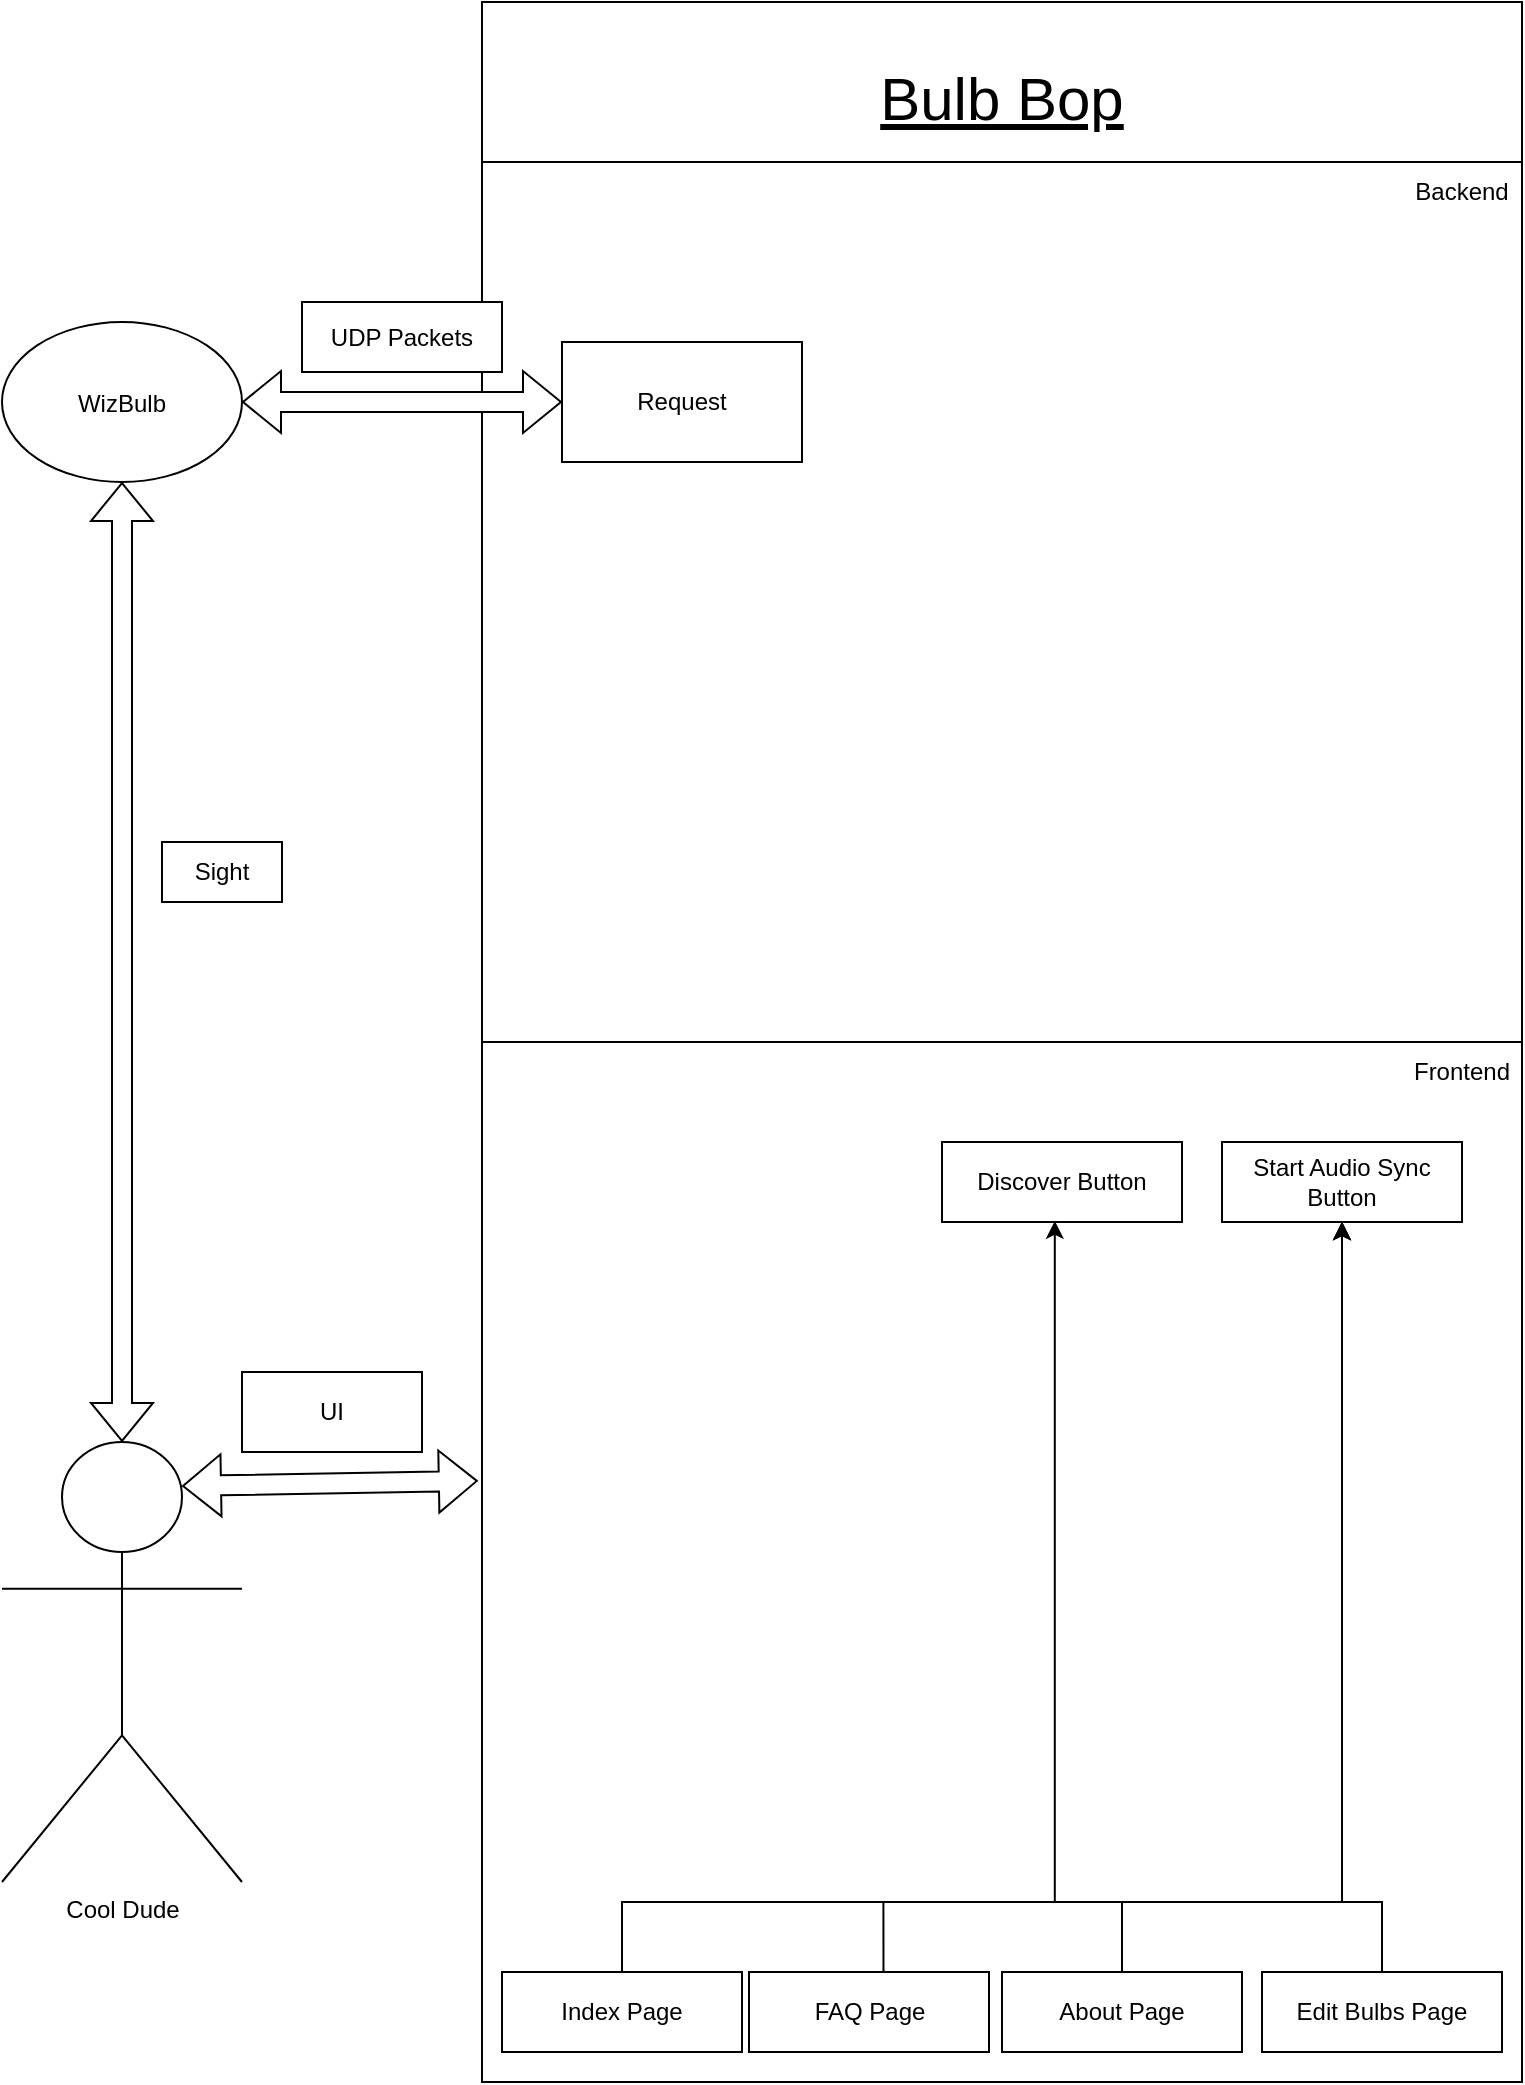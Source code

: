 <mxfile version="26.2.9">
  <diagram name="Page-1" id="_lMVKRdNleyuSEj8tpFd">
    <mxGraphModel dx="985" dy="552" grid="1" gridSize="10" guides="1" tooltips="1" connect="1" arrows="1" fold="1" page="1" pageScale="1" pageWidth="827" pageHeight="1169" background="#ffffff" math="0" shadow="0">
      <root>
        <mxCell id="0" />
        <mxCell id="1" parent="0" />
        <mxCell id="QggOMXuUhDjHbgbRRyJi-5" value="" style="ellipse;whiteSpace=wrap;html=1;" vertex="1" parent="1">
          <mxGeometry x="40" y="200" width="120" height="80" as="geometry" />
        </mxCell>
        <mxCell id="QggOMXuUhDjHbgbRRyJi-6" value="WizBulb" style="text;html=1;align=center;verticalAlign=middle;whiteSpace=wrap;rounded=0;" vertex="1" parent="1">
          <mxGeometry x="70" y="226" width="60" height="30" as="geometry" />
        </mxCell>
        <mxCell id="QggOMXuUhDjHbgbRRyJi-7" value="" style="rounded=0;whiteSpace=wrap;html=1;" vertex="1" parent="1">
          <mxGeometry x="280" y="40" width="520" height="1040" as="geometry" />
        </mxCell>
        <mxCell id="QggOMXuUhDjHbgbRRyJi-8" value="Cool Dude" style="shape=umlActor;verticalLabelPosition=bottom;verticalAlign=top;html=1;outlineConnect=0;" vertex="1" parent="1">
          <mxGeometry x="40" y="760" width="120" height="220" as="geometry" />
        </mxCell>
        <mxCell id="QggOMXuUhDjHbgbRRyJi-9" value="Bulb Bop" style="text;html=1;align=center;verticalAlign=middle;whiteSpace=wrap;rounded=0;fontSize=30;fontStyle=4" vertex="1" parent="1">
          <mxGeometry x="440" y="65" width="200" height="45" as="geometry" />
        </mxCell>
        <mxCell id="QggOMXuUhDjHbgbRRyJi-10" value="" style="rounded=0;whiteSpace=wrap;html=1;" vertex="1" parent="1">
          <mxGeometry x="280" y="120" width="520" height="440" as="geometry" />
        </mxCell>
        <mxCell id="QggOMXuUhDjHbgbRRyJi-11" value="Backend" style="text;html=1;align=center;verticalAlign=middle;whiteSpace=wrap;rounded=0;" vertex="1" parent="1">
          <mxGeometry x="740" y="120" width="60" height="30" as="geometry" />
        </mxCell>
        <mxCell id="QggOMXuUhDjHbgbRRyJi-12" value="Frontend" style="text;html=1;align=center;verticalAlign=middle;whiteSpace=wrap;rounded=0;" vertex="1" parent="1">
          <mxGeometry x="740" y="560" width="60" height="30" as="geometry" />
        </mxCell>
        <mxCell id="QggOMXuUhDjHbgbRRyJi-13" value="" style="shape=flexArrow;endArrow=classic;startArrow=classic;html=1;rounded=0;exitX=0.5;exitY=0;exitDx=0;exitDy=0;exitPerimeter=0;fillColor=default;" edge="1" parent="1" source="QggOMXuUhDjHbgbRRyJi-8">
          <mxGeometry width="100" height="100" relative="1" as="geometry">
            <mxPoint x="50" y="600" as="sourcePoint" />
            <mxPoint x="100" y="280" as="targetPoint" />
          </mxGeometry>
        </mxCell>
        <mxCell id="QggOMXuUhDjHbgbRRyJi-14" value="" style="rounded=0;whiteSpace=wrap;html=1;" vertex="1" parent="1">
          <mxGeometry x="120" y="460" width="60" height="30" as="geometry" />
        </mxCell>
        <mxCell id="QggOMXuUhDjHbgbRRyJi-15" value="Sight" style="text;html=1;align=center;verticalAlign=middle;whiteSpace=wrap;rounded=0;" vertex="1" parent="1">
          <mxGeometry x="130" y="460" width="40" height="30" as="geometry" />
        </mxCell>
        <mxCell id="QggOMXuUhDjHbgbRRyJi-16" value="" style="shape=flexArrow;endArrow=classic;startArrow=classic;html=1;rounded=0;entryX=-0.004;entryY=0.711;entryDx=0;entryDy=0;entryPerimeter=0;exitX=0.75;exitY=0.1;exitDx=0;exitDy=0;exitPerimeter=0;" edge="1" parent="1" source="QggOMXuUhDjHbgbRRyJi-8" target="QggOMXuUhDjHbgbRRyJi-7">
          <mxGeometry width="100" height="100" relative="1" as="geometry">
            <mxPoint x="160" y="810" as="sourcePoint" />
            <mxPoint x="260" y="710" as="targetPoint" />
          </mxGeometry>
        </mxCell>
        <mxCell id="QggOMXuUhDjHbgbRRyJi-17" value="" style="rounded=0;whiteSpace=wrap;html=1;" vertex="1" parent="1">
          <mxGeometry x="160" y="725" width="90" height="40" as="geometry" />
        </mxCell>
        <mxCell id="QggOMXuUhDjHbgbRRyJi-19" value="UI" style="text;html=1;align=center;verticalAlign=middle;whiteSpace=wrap;rounded=0;" vertex="1" parent="1">
          <mxGeometry x="175" y="730" width="60" height="30" as="geometry" />
        </mxCell>
        <mxCell id="QggOMXuUhDjHbgbRRyJi-20" value="" style="rounded=0;whiteSpace=wrap;html=1;" vertex="1" parent="1">
          <mxGeometry x="320" y="210" width="120" height="60" as="geometry" />
        </mxCell>
        <mxCell id="QggOMXuUhDjHbgbRRyJi-21" value="Request" style="text;html=1;align=center;verticalAlign=middle;whiteSpace=wrap;rounded=0;" vertex="1" parent="1">
          <mxGeometry x="350" y="225" width="60" height="30" as="geometry" />
        </mxCell>
        <mxCell id="QggOMXuUhDjHbgbRRyJi-22" value="" style="shape=flexArrow;endArrow=classic;startArrow=classic;html=1;rounded=0;entryX=0;entryY=0.5;entryDx=0;entryDy=0;exitX=1;exitY=0.5;exitDx=0;exitDy=0;fillColor=default;" edge="1" parent="1" source="QggOMXuUhDjHbgbRRyJi-5" target="QggOMXuUhDjHbgbRRyJi-20">
          <mxGeometry width="100" height="100" relative="1" as="geometry">
            <mxPoint x="190" y="320" as="sourcePoint" />
            <mxPoint x="290" y="220" as="targetPoint" />
          </mxGeometry>
        </mxCell>
        <mxCell id="QggOMXuUhDjHbgbRRyJi-23" value="" style="rounded=0;whiteSpace=wrap;html=1;" vertex="1" parent="1">
          <mxGeometry x="190" y="190" width="100" height="35" as="geometry" />
        </mxCell>
        <mxCell id="QggOMXuUhDjHbgbRRyJi-24" value="UDP Packets" style="text;html=1;align=center;verticalAlign=middle;whiteSpace=wrap;rounded=0;" vertex="1" parent="1">
          <mxGeometry x="190" y="192.5" width="100" height="30" as="geometry" />
        </mxCell>
        <mxCell id="QggOMXuUhDjHbgbRRyJi-55" style="edgeStyle=orthogonalEdgeStyle;rounded=0;orthogonalLoop=1;jettySize=auto;html=1;" edge="1" parent="1" source="QggOMXuUhDjHbgbRRyJi-26">
          <mxGeometry relative="1" as="geometry">
            <mxPoint x="710" y="650" as="targetPoint" />
            <Array as="points">
              <mxPoint x="350" y="990" />
              <mxPoint x="710" y="990" />
            </Array>
          </mxGeometry>
        </mxCell>
        <mxCell id="QggOMXuUhDjHbgbRRyJi-26" value="Index Page" style="rounded=0;whiteSpace=wrap;html=1;" vertex="1" parent="1">
          <mxGeometry x="290" y="1025" width="120" height="40" as="geometry" />
        </mxCell>
        <mxCell id="QggOMXuUhDjHbgbRRyJi-53" style="edgeStyle=orthogonalEdgeStyle;rounded=0;orthogonalLoop=1;jettySize=auto;html=1;entryX=0.5;entryY=1;entryDx=0;entryDy=0;" edge="1" parent="1" source="QggOMXuUhDjHbgbRRyJi-28" target="QggOMXuUhDjHbgbRRyJi-46">
          <mxGeometry relative="1" as="geometry">
            <mxPoint x="710" y="650" as="targetPoint" />
            <Array as="points">
              <mxPoint x="600" y="990" />
              <mxPoint x="710" y="990" />
            </Array>
          </mxGeometry>
        </mxCell>
        <mxCell id="QggOMXuUhDjHbgbRRyJi-28" value="About Page" style="rounded=0;whiteSpace=wrap;html=1;" vertex="1" parent="1">
          <mxGeometry x="540" y="1025" width="120" height="40" as="geometry" />
        </mxCell>
        <mxCell id="QggOMXuUhDjHbgbRRyJi-29" value="Discover Button" style="rounded=0;whiteSpace=wrap;html=1;" vertex="1" parent="1">
          <mxGeometry x="510" y="610" width="120" height="40" as="geometry" />
        </mxCell>
        <mxCell id="QggOMXuUhDjHbgbRRyJi-54" style="edgeStyle=orthogonalEdgeStyle;rounded=0;orthogonalLoop=1;jettySize=auto;html=1;entryX=0.5;entryY=1;entryDx=0;entryDy=0;" edge="1" parent="1" target="QggOMXuUhDjHbgbRRyJi-46">
          <mxGeometry relative="1" as="geometry">
            <mxPoint x="717.25" y="680" as="targetPoint" />
            <mxPoint x="480.748" y="1025" as="sourcePoint" />
            <Array as="points">
              <mxPoint x="481" y="990" />
              <mxPoint x="710" y="990" />
            </Array>
          </mxGeometry>
        </mxCell>
        <mxCell id="QggOMXuUhDjHbgbRRyJi-30" value="FAQ Page" style="rounded=0;whiteSpace=wrap;html=1;" vertex="1" parent="1">
          <mxGeometry x="413.5" y="1025" width="120" height="40" as="geometry" />
        </mxCell>
        <mxCell id="QggOMXuUhDjHbgbRRyJi-52" style="edgeStyle=orthogonalEdgeStyle;rounded=0;orthogonalLoop=1;jettySize=auto;html=1;entryX=0.5;entryY=1;entryDx=0;entryDy=0;" edge="1" parent="1" source="QggOMXuUhDjHbgbRRyJi-32" target="QggOMXuUhDjHbgbRRyJi-46">
          <mxGeometry relative="1" as="geometry">
            <Array as="points">
              <mxPoint x="730" y="990" />
              <mxPoint x="710" y="990" />
            </Array>
          </mxGeometry>
        </mxCell>
        <mxCell id="QggOMXuUhDjHbgbRRyJi-32" value="Edit Bulbs Page" style="rounded=0;whiteSpace=wrap;html=1;" vertex="1" parent="1">
          <mxGeometry x="670" y="1025" width="120" height="40" as="geometry" />
        </mxCell>
        <mxCell id="QggOMXuUhDjHbgbRRyJi-46" value="Start Audio Sync Button" style="rounded=0;whiteSpace=wrap;html=1;" vertex="1" parent="1">
          <mxGeometry x="650" y="610" width="120" height="40" as="geometry" />
        </mxCell>
        <mxCell id="QggOMXuUhDjHbgbRRyJi-57" style="edgeStyle=orthogonalEdgeStyle;rounded=0;orthogonalLoop=1;jettySize=auto;html=1;entryX=0.47;entryY=0.986;entryDx=0;entryDy=0;entryPerimeter=0;" edge="1" parent="1" source="QggOMXuUhDjHbgbRRyJi-28" target="QggOMXuUhDjHbgbRRyJi-29">
          <mxGeometry relative="1" as="geometry">
            <Array as="points">
              <mxPoint x="600" y="990" />
              <mxPoint x="566" y="990" />
            </Array>
          </mxGeometry>
        </mxCell>
      </root>
    </mxGraphModel>
  </diagram>
</mxfile>
